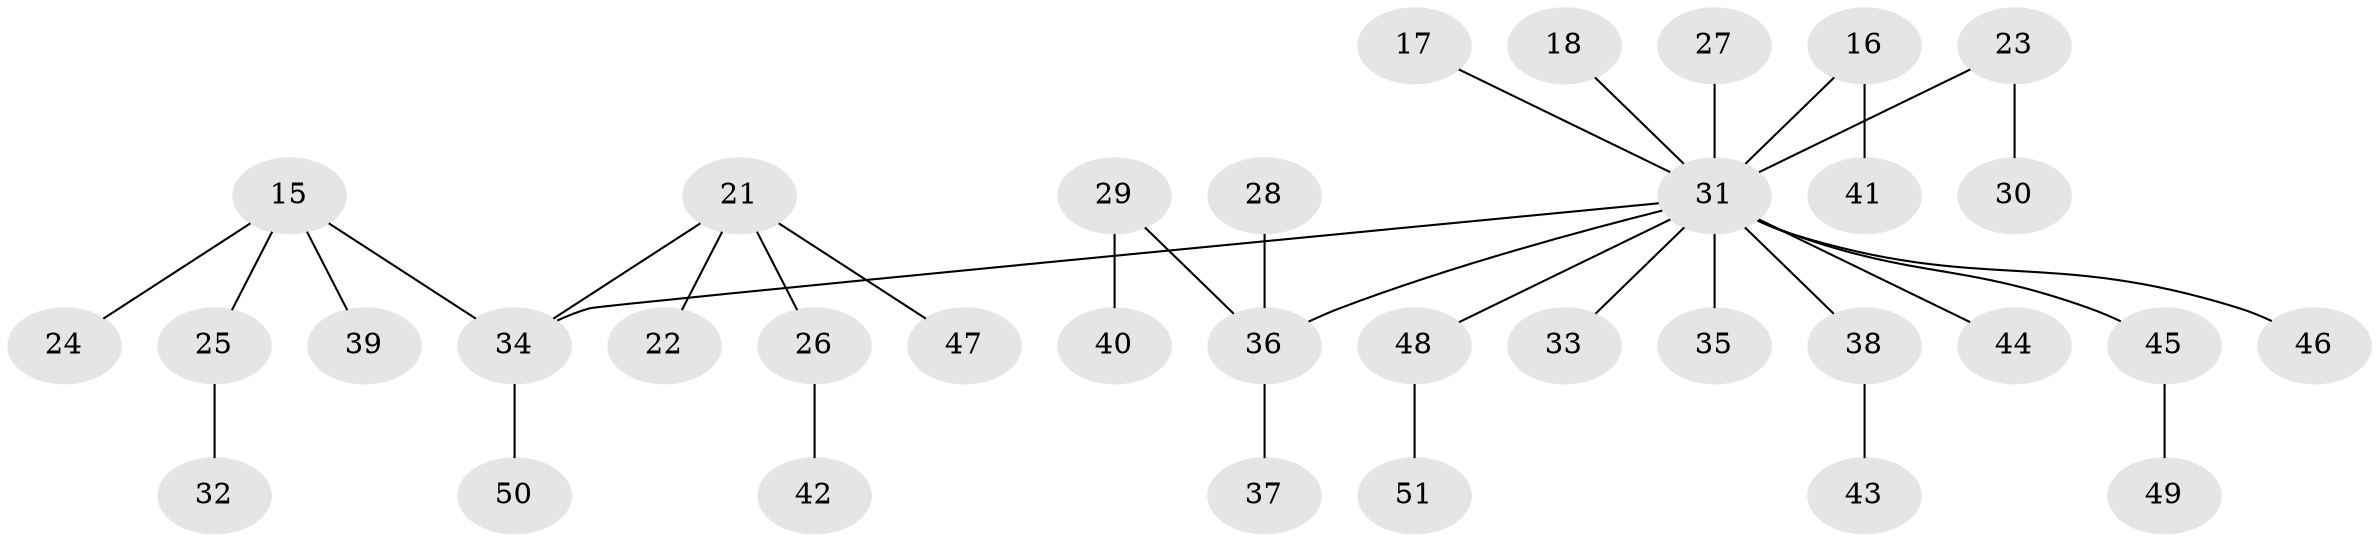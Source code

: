 // original degree distribution, {7: 0.0196078431372549, 2: 0.27450980392156865, 5: 0.058823529411764705, 4: 0.058823529411764705, 1: 0.5098039215686274, 3: 0.0784313725490196}
// Generated by graph-tools (version 1.1) at 2025/55/03/04/25 21:55:44]
// undirected, 35 vertices, 34 edges
graph export_dot {
graph [start="1"]
  node [color=gray90,style=filled];
  15 [super="+10+8+9+13"];
  16;
  17;
  18;
  21;
  22;
  23;
  24;
  25;
  26;
  27;
  28;
  29;
  30;
  31 [super="+6+5+19+14"];
  32;
  33;
  34 [super="+7"];
  35;
  36 [super="+20"];
  37;
  38;
  39;
  40;
  41;
  42;
  43;
  44;
  45;
  46;
  47;
  48;
  49;
  50;
  51;
  15 -- 24;
  15 -- 25;
  15 -- 34;
  15 -- 39;
  16 -- 41;
  16 -- 31;
  17 -- 31;
  18 -- 31;
  21 -- 22;
  21 -- 26;
  21 -- 47;
  21 -- 34;
  23 -- 30;
  23 -- 31;
  25 -- 32;
  26 -- 42;
  27 -- 31;
  28 -- 36;
  29 -- 40;
  29 -- 36;
  31 -- 35;
  31 -- 48;
  31 -- 33;
  31 -- 34;
  31 -- 36;
  31 -- 38;
  31 -- 45;
  31 -- 44;
  31 -- 46;
  34 -- 50;
  36 -- 37;
  38 -- 43;
  45 -- 49;
  48 -- 51;
}
